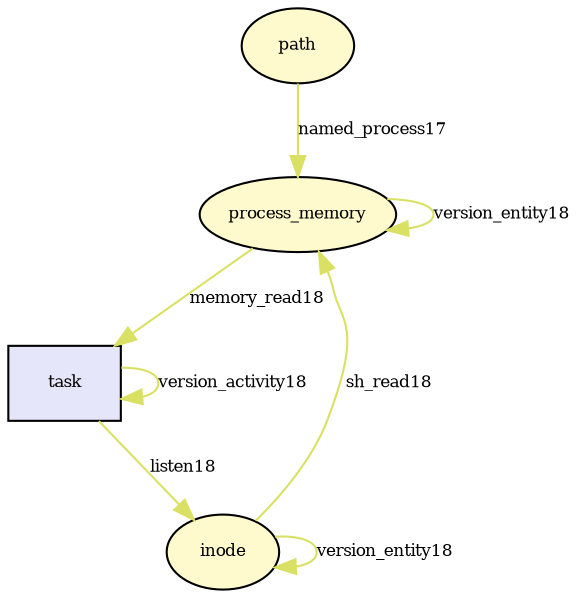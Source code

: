 digraph RGL__DirectedAdjacencyGraph {path[fontsize = 8,label = "path",shape = ellipse, fillcolor="#fffacd", style = filled]

process_memory[fontsize = 8,label = "process_memory",shape = ellipse, fillcolor="#fffacd", style = filled]

path -> process_memory[fontsize = 8,label = "named_process17", color="#d9e063"]

process_memory -> process_memory[fontsize = 8,label = "version_entity18", color="#d9e063"]

inode[fontsize = 8,label = "inode",shape = ellipse, fillcolor="#fffacd", style = filled]

inode -> process_memory[fontsize = 8,label = "sh_read18", color="#d9e063"]

task[fontsize = 8,label = "task",shape = rectangle, fillcolor="#e6e6fa", style = filled]

task -> task[fontsize = 8,label = "version_activity18", color="#d9e063"]

process_memory -> task[fontsize = 8,label = "memory_read18", color="#d9e063"]

inode -> inode[fontsize = 8,label = "version_entity18", color="#d9e063"]

task -> inode[fontsize = 8,label = "listen18", color="#d9e063"]

}